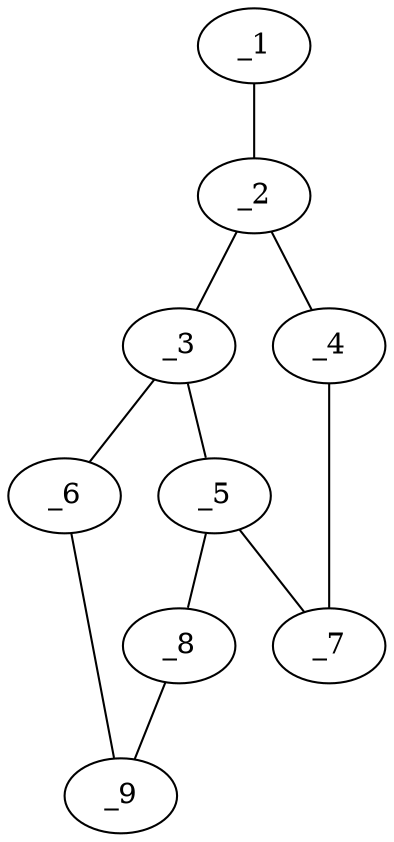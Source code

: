 graph molid100144 {
	_1	 [charge=0,
		chem=5,
		symbol="S  ",
		x="2.2788",
		y="1.2845"];
	_2	 [charge=0,
		chem=1,
		symbol="C  ",
		x="2.5878",
		y="0.3335"];
	_1 -- _2	 [valence=2];
	_3	 [charge=0,
		chem=4,
		symbol="N  ",
		x="3.5388",
		y="0.0245"];
	_2 -- _3	 [valence=1];
	_4	 [charge=0,
		chem=4,
		symbol="N  ",
		x=2,
		y="-0.4755"];
	_2 -- _4	 [valence=1];
	_5	 [charge=0,
		chem=1,
		symbol="C  ",
		x="3.5388",
		y="-0.9755"];
	_3 -- _5	 [valence=1];
	_6	 [charge=0,
		chem=4,
		symbol="N  ",
		x="4.4899",
		y="0.3335"];
	_3 -- _6	 [valence=1];
	_7	 [charge=0,
		chem=4,
		symbol="N  ",
		x="2.5878",
		y="-1.2845"];
	_4 -- _7	 [valence=1];
	_5 -- _7	 [valence=2];
	_8	 [charge=0,
		chem=5,
		symbol="S  ",
		x="4.4899",
		y="-1.2845"];
	_5 -- _8	 [valence=1];
	_9	 [charge=0,
		chem=1,
		symbol="C  ",
		x="5.0777",
		y="-0.4755"];
	_6 -- _9	 [valence=2];
	_8 -- _9	 [valence=1];
}
